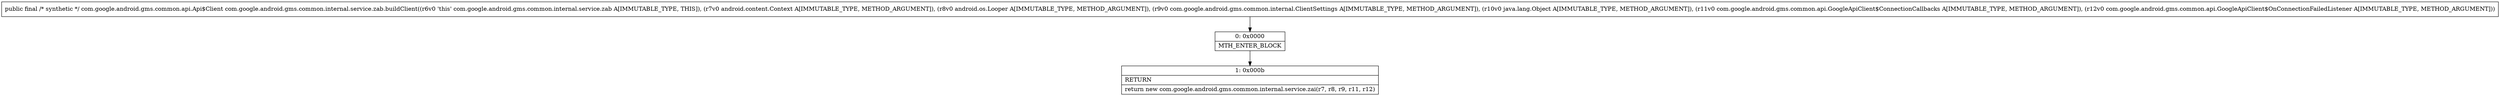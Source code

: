 digraph "CFG forcom.google.android.gms.common.internal.service.zab.buildClient(Landroid\/content\/Context;Landroid\/os\/Looper;Lcom\/google\/android\/gms\/common\/internal\/ClientSettings;Ljava\/lang\/Object;Lcom\/google\/android\/gms\/common\/api\/GoogleApiClient$ConnectionCallbacks;Lcom\/google\/android\/gms\/common\/api\/GoogleApiClient$OnConnectionFailedListener;)Lcom\/google\/android\/gms\/common\/api\/Api$Client;" {
Node_0 [shape=record,label="{0\:\ 0x0000|MTH_ENTER_BLOCK\l}"];
Node_1 [shape=record,label="{1\:\ 0x000b|RETURN\l|return new com.google.android.gms.common.internal.service.zai(r7, r8, r9, r11, r12)\l}"];
MethodNode[shape=record,label="{public final \/* synthetic *\/ com.google.android.gms.common.api.Api$Client com.google.android.gms.common.internal.service.zab.buildClient((r6v0 'this' com.google.android.gms.common.internal.service.zab A[IMMUTABLE_TYPE, THIS]), (r7v0 android.content.Context A[IMMUTABLE_TYPE, METHOD_ARGUMENT]), (r8v0 android.os.Looper A[IMMUTABLE_TYPE, METHOD_ARGUMENT]), (r9v0 com.google.android.gms.common.internal.ClientSettings A[IMMUTABLE_TYPE, METHOD_ARGUMENT]), (r10v0 java.lang.Object A[IMMUTABLE_TYPE, METHOD_ARGUMENT]), (r11v0 com.google.android.gms.common.api.GoogleApiClient$ConnectionCallbacks A[IMMUTABLE_TYPE, METHOD_ARGUMENT]), (r12v0 com.google.android.gms.common.api.GoogleApiClient$OnConnectionFailedListener A[IMMUTABLE_TYPE, METHOD_ARGUMENT])) }"];
MethodNode -> Node_0;
Node_0 -> Node_1;
}

